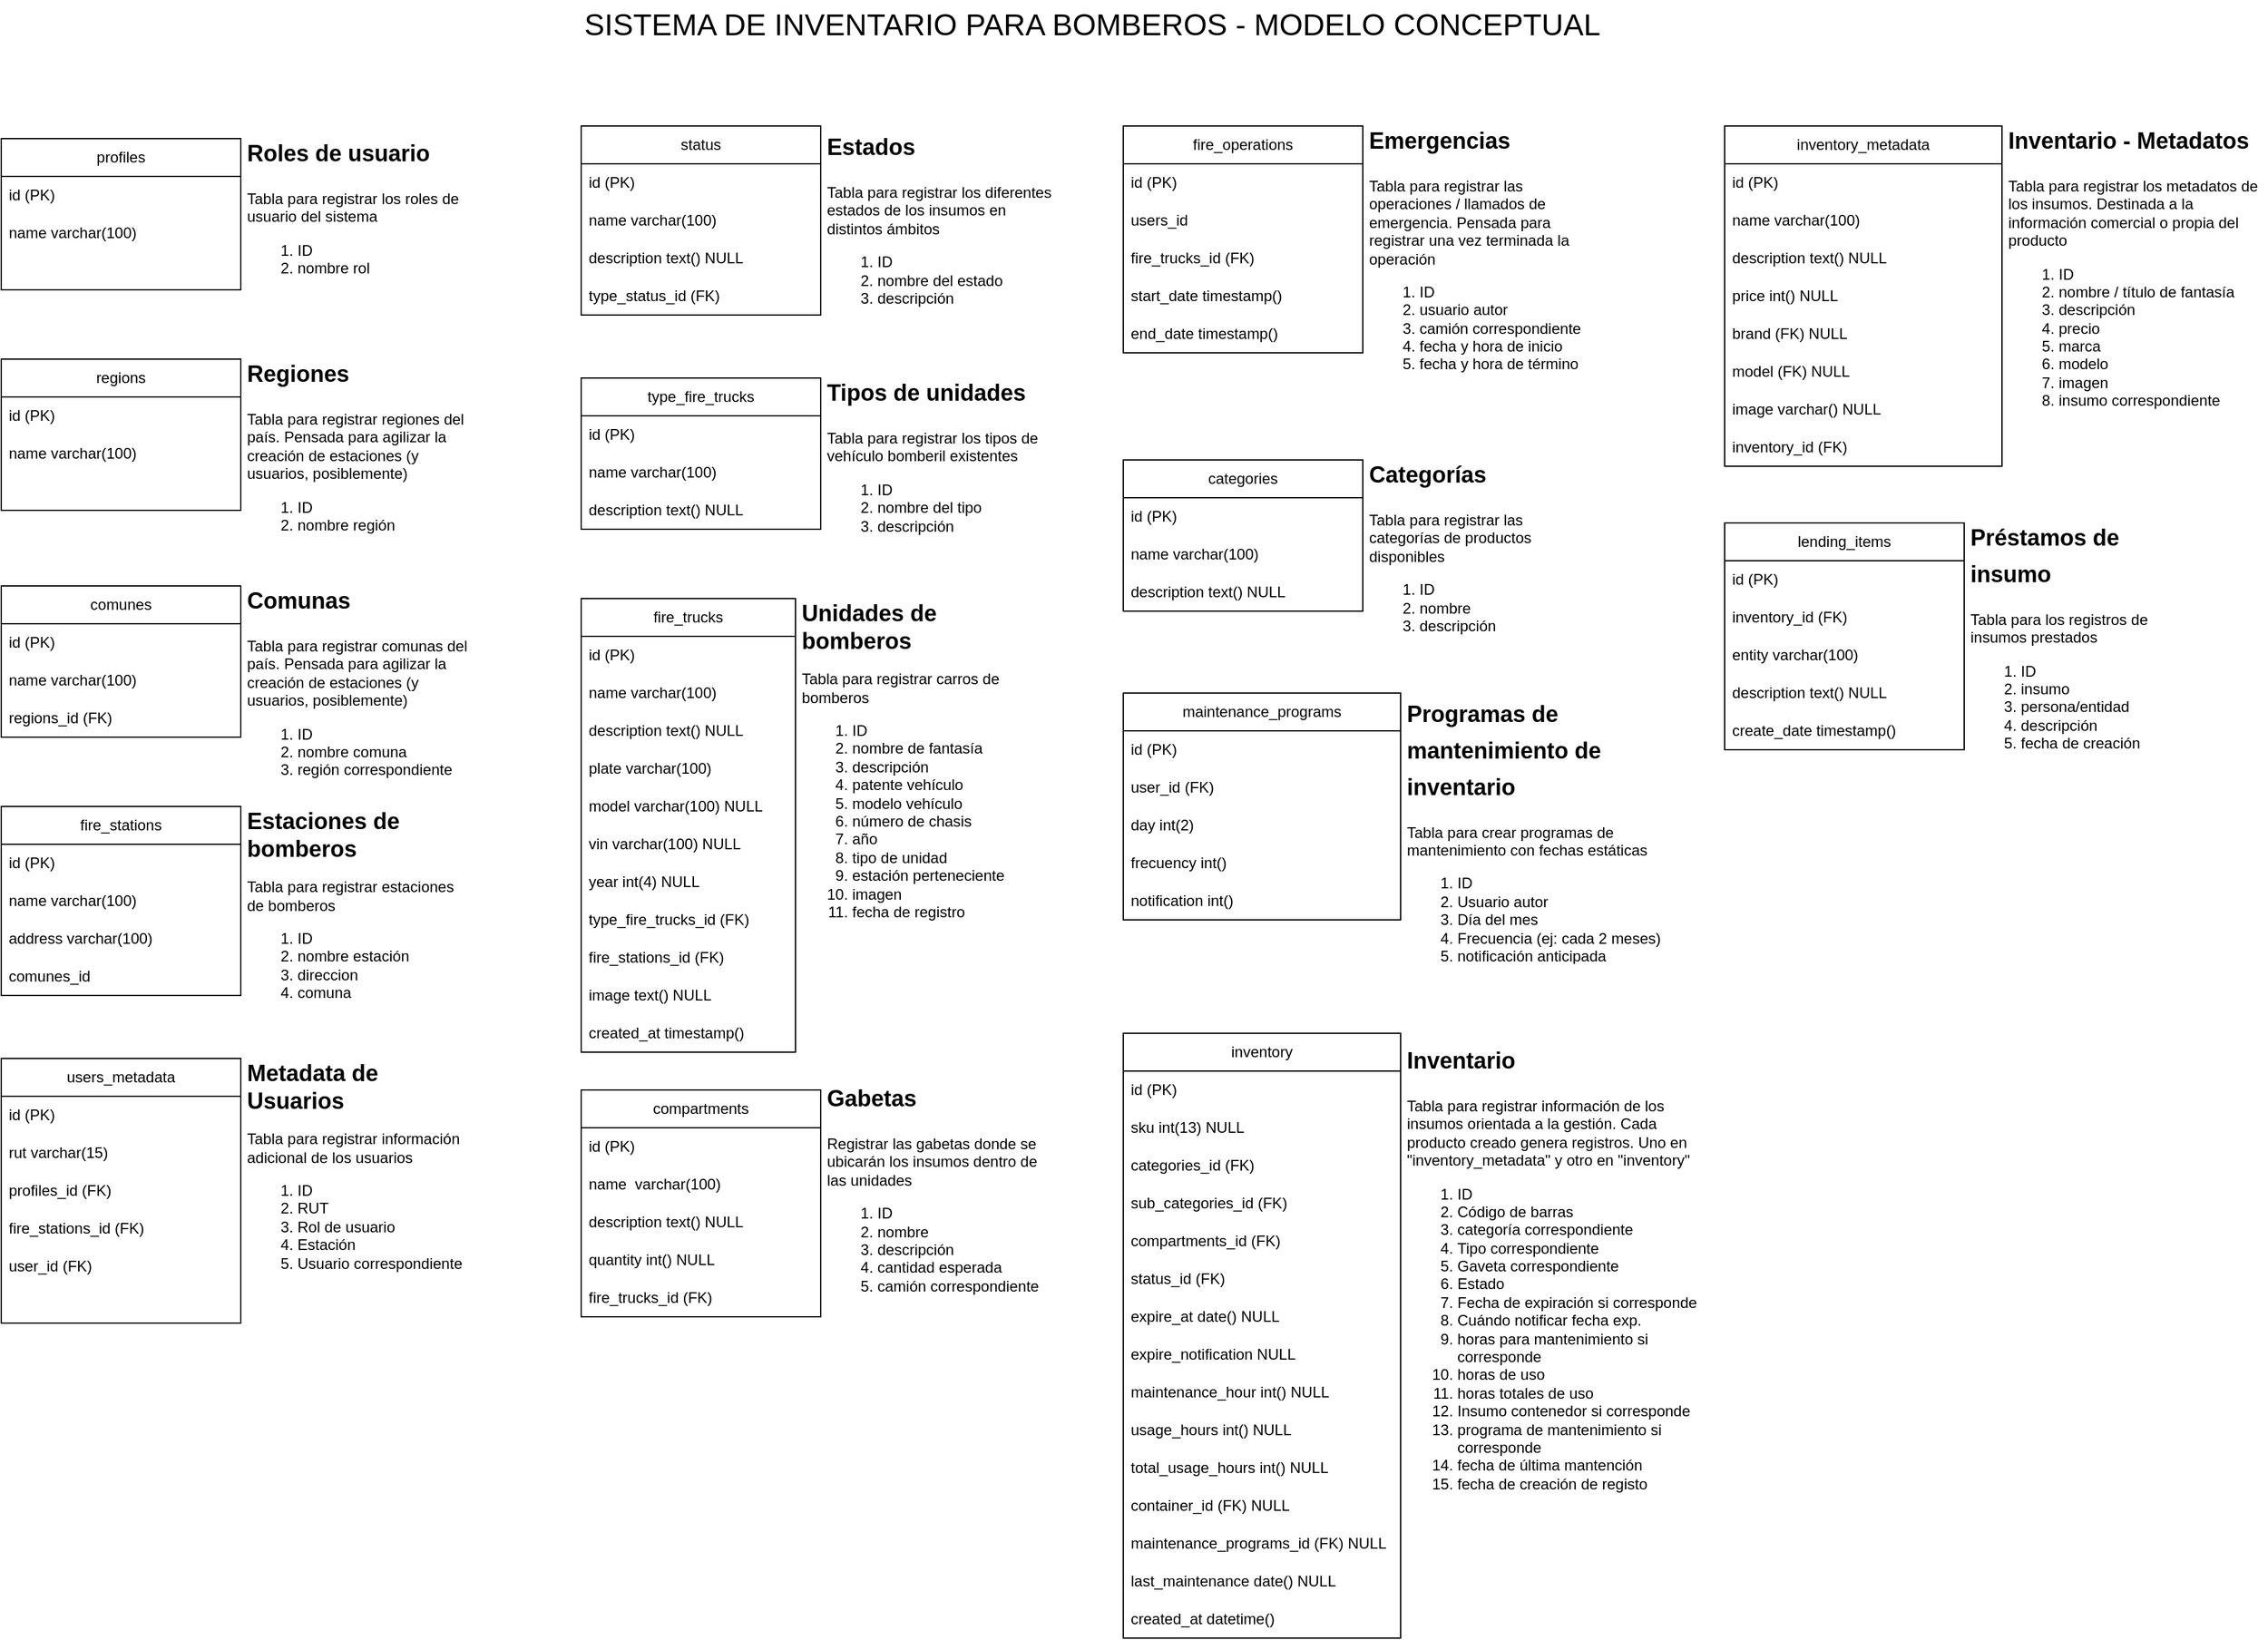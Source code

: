 <mxfile version="22.0.8" type="onedrive">
  <diagram name="Página-1" id="0woT0qAVTGYqNRdLZ5z8">
    <mxGraphModel grid="1" page="1" gridSize="10" guides="1" tooltips="1" connect="1" arrows="1" fold="1" pageScale="1" pageWidth="827" pageHeight="1169" math="0" shadow="0">
      <root>
        <mxCell id="0" />
        <mxCell id="1" parent="0" />
        <mxCell id="-7Dlyxa-SyO5wOfK9ul6-1" value="&lt;blockquote&gt;users_metadata&lt;/blockquote&gt;" style="swimlane;fontStyle=0;childLayout=stackLayout;horizontal=1;startSize=30;horizontalStack=0;resizeParent=1;resizeParentMax=0;resizeLast=0;collapsible=1;marginBottom=0;whiteSpace=wrap;html=1;" vertex="1" parent="1">
          <mxGeometry x="-540" y="-20" width="190" height="210" as="geometry" />
        </mxCell>
        <mxCell id="-7Dlyxa-SyO5wOfK9ul6-2" value="&lt;div&gt;id (PK)&lt;/div&gt;" style="text;strokeColor=none;fillColor=none;align=left;verticalAlign=middle;spacingLeft=4;spacingRight=4;overflow=hidden;points=[[0,0.5],[1,0.5]];portConstraint=eastwest;rotatable=0;whiteSpace=wrap;html=1;" vertex="1" parent="-7Dlyxa-SyO5wOfK9ul6-1">
          <mxGeometry y="30" width="190" height="30" as="geometry" />
        </mxCell>
        <mxCell id="a1d7VN123PgCirPlM15Y-13" value="rut varchar(15)" style="text;strokeColor=none;fillColor=none;align=left;verticalAlign=middle;spacingLeft=4;spacingRight=4;overflow=hidden;points=[[0,0.5],[1,0.5]];portConstraint=eastwest;rotatable=0;whiteSpace=wrap;html=1;" vertex="1" parent="-7Dlyxa-SyO5wOfK9ul6-1">
          <mxGeometry y="60" width="190" height="30" as="geometry" />
        </mxCell>
        <mxCell id="-7Dlyxa-SyO5wOfK9ul6-13" value="profiles_id (FK)" style="text;strokeColor=none;fillColor=none;align=left;verticalAlign=middle;spacingLeft=4;spacingRight=4;overflow=hidden;points=[[0,0.5],[1,0.5]];portConstraint=eastwest;rotatable=0;whiteSpace=wrap;html=1;" vertex="1" parent="-7Dlyxa-SyO5wOfK9ul6-1">
          <mxGeometry y="90" width="190" height="30" as="geometry" />
        </mxCell>
        <mxCell id="-7Dlyxa-SyO5wOfK9ul6-52" value="&lt;div&gt;fire_stations_id (FK)&lt;/div&gt;" style="text;strokeColor=none;fillColor=none;align=left;verticalAlign=middle;spacingLeft=4;spacingRight=4;overflow=hidden;points=[[0,0.5],[1,0.5]];portConstraint=eastwest;rotatable=0;whiteSpace=wrap;html=1;" vertex="1" parent="-7Dlyxa-SyO5wOfK9ul6-1">
          <mxGeometry y="120" width="190" height="30" as="geometry" />
        </mxCell>
        <mxCell id="-7Dlyxa-SyO5wOfK9ul6-15" value="user_id (FK)" style="text;strokeColor=none;fillColor=none;align=left;verticalAlign=middle;spacingLeft=4;spacingRight=4;overflow=hidden;points=[[0,0.5],[1,0.5]];portConstraint=eastwest;rotatable=0;whiteSpace=wrap;html=1;" vertex="1" parent="-7Dlyxa-SyO5wOfK9ul6-1">
          <mxGeometry y="150" width="190" height="30" as="geometry" />
        </mxCell>
        <mxCell id="-7Dlyxa-SyO5wOfK9ul6-16" style="text;strokeColor=none;fillColor=none;align=left;verticalAlign=middle;spacingLeft=4;spacingRight=4;overflow=hidden;points=[[0,0.5],[1,0.5]];portConstraint=eastwest;rotatable=0;whiteSpace=wrap;html=1;" vertex="1" parent="-7Dlyxa-SyO5wOfK9ul6-1">
          <mxGeometry y="180" width="190" height="30" as="geometry" />
        </mxCell>
        <mxCell id="-7Dlyxa-SyO5wOfK9ul6-5" value="profiles" style="swimlane;fontStyle=0;childLayout=stackLayout;horizontal=1;startSize=30;horizontalStack=0;resizeParent=1;resizeParentMax=0;resizeLast=0;collapsible=1;marginBottom=0;whiteSpace=wrap;html=1;noLabel=0;" vertex="1" parent="1">
          <mxGeometry x="-540" y="-750" width="190" height="120" as="geometry">
            <mxRectangle x="550" y="310" width="60" height="30" as="alternateBounds" />
          </mxGeometry>
        </mxCell>
        <mxCell id="-7Dlyxa-SyO5wOfK9ul6-6" value="id (PK)" style="text;strokeColor=none;fillColor=none;align=left;verticalAlign=middle;spacingLeft=4;spacingRight=4;overflow=hidden;points=[[0,0.5],[1,0.5]];portConstraint=eastwest;rotatable=0;whiteSpace=wrap;html=1;" vertex="1" parent="-7Dlyxa-SyO5wOfK9ul6-5">
          <mxGeometry y="30" width="190" height="30" as="geometry" />
        </mxCell>
        <mxCell id="-7Dlyxa-SyO5wOfK9ul6-7" value="name varchar(100)" style="text;strokeColor=none;fillColor=none;align=left;verticalAlign=middle;spacingLeft=4;spacingRight=4;overflow=hidden;points=[[0,0.5],[1,0.5]];portConstraint=eastwest;rotatable=0;whiteSpace=wrap;html=1;" vertex="1" parent="-7Dlyxa-SyO5wOfK9ul6-5">
          <mxGeometry y="60" width="190" height="30" as="geometry" />
        </mxCell>
        <mxCell id="9lr_hnO2CK76h-o_0CbF-8" style="text;strokeColor=none;fillColor=none;align=left;verticalAlign=middle;spacingLeft=4;spacingRight=4;overflow=hidden;points=[[0,0.5],[1,0.5]];portConstraint=eastwest;rotatable=0;whiteSpace=wrap;html=1;" vertex="1" parent="-7Dlyxa-SyO5wOfK9ul6-5">
          <mxGeometry y="90" width="190" height="30" as="geometry" />
        </mxCell>
        <mxCell id="-7Dlyxa-SyO5wOfK9ul6-17" value="fire_trucks" style="swimlane;fontStyle=0;childLayout=stackLayout;horizontal=1;startSize=30;horizontalStack=0;resizeParent=1;resizeParentMax=0;resizeLast=0;collapsible=1;marginBottom=0;whiteSpace=wrap;html=1;" vertex="1" parent="1">
          <mxGeometry x="-80" y="-385" width="170" height="360" as="geometry" />
        </mxCell>
        <mxCell id="-7Dlyxa-SyO5wOfK9ul6-18" value="id (PK)" style="text;strokeColor=none;fillColor=none;align=left;verticalAlign=middle;spacingLeft=4;spacingRight=4;overflow=hidden;points=[[0,0.5],[1,0.5]];portConstraint=eastwest;rotatable=0;whiteSpace=wrap;html=1;" vertex="1" parent="-7Dlyxa-SyO5wOfK9ul6-17">
          <mxGeometry y="30" width="170" height="30" as="geometry" />
        </mxCell>
        <mxCell id="-7Dlyxa-SyO5wOfK9ul6-19" value="name varchar(100)" style="text;strokeColor=none;fillColor=none;align=left;verticalAlign=middle;spacingLeft=4;spacingRight=4;overflow=hidden;points=[[0,0.5],[1,0.5]];portConstraint=eastwest;rotatable=0;whiteSpace=wrap;html=1;" vertex="1" parent="-7Dlyxa-SyO5wOfK9ul6-17">
          <mxGeometry y="60" width="170" height="30" as="geometry" />
        </mxCell>
        <mxCell id="zkKq8MAxTLhn3J4NviJU-8" value="description text() NULL" style="text;strokeColor=none;fillColor=none;align=left;verticalAlign=middle;spacingLeft=4;spacingRight=4;overflow=hidden;points=[[0,0.5],[1,0.5]];portConstraint=eastwest;rotatable=0;whiteSpace=wrap;html=1;" vertex="1" parent="-7Dlyxa-SyO5wOfK9ul6-17">
          <mxGeometry y="90" width="170" height="30" as="geometry" />
        </mxCell>
        <mxCell id="-7Dlyxa-SyO5wOfK9ul6-21" value="plate varchar(100)" style="text;strokeColor=none;fillColor=none;align=left;verticalAlign=middle;spacingLeft=4;spacingRight=4;overflow=hidden;points=[[0,0.5],[1,0.5]];portConstraint=eastwest;rotatable=0;whiteSpace=wrap;html=1;" vertex="1" parent="-7Dlyxa-SyO5wOfK9ul6-17">
          <mxGeometry y="120" width="170" height="30" as="geometry" />
        </mxCell>
        <mxCell id="-7Dlyxa-SyO5wOfK9ul6-20" value="model varchar(100) NULL" style="text;strokeColor=none;fillColor=none;align=left;verticalAlign=middle;spacingLeft=4;spacingRight=4;overflow=hidden;points=[[0,0.5],[1,0.5]];portConstraint=eastwest;rotatable=0;whiteSpace=wrap;html=1;" vertex="1" parent="-7Dlyxa-SyO5wOfK9ul6-17">
          <mxGeometry y="150" width="170" height="30" as="geometry" />
        </mxCell>
        <mxCell id="-7Dlyxa-SyO5wOfK9ul6-22" value="&lt;div&gt;vin varchar(100) NULL&lt;/div&gt;" style="text;strokeColor=none;fillColor=none;align=left;verticalAlign=middle;spacingLeft=4;spacingRight=4;overflow=hidden;points=[[0,0.5],[1,0.5]];portConstraint=eastwest;rotatable=0;whiteSpace=wrap;html=1;" vertex="1" parent="-7Dlyxa-SyO5wOfK9ul6-17">
          <mxGeometry y="180" width="170" height="30" as="geometry" />
        </mxCell>
        <mxCell id="-7Dlyxa-SyO5wOfK9ul6-39" value="year int(4) NULL" style="text;strokeColor=none;fillColor=none;align=left;verticalAlign=middle;spacingLeft=4;spacingRight=4;overflow=hidden;points=[[0,0.5],[1,0.5]];portConstraint=eastwest;rotatable=0;whiteSpace=wrap;html=1;" vertex="1" parent="-7Dlyxa-SyO5wOfK9ul6-17">
          <mxGeometry y="210" width="170" height="30" as="geometry" />
        </mxCell>
        <mxCell id="zkKq8MAxTLhn3J4NviJU-13" value="type_fire_trucks_id (FK)" style="text;strokeColor=none;fillColor=none;align=left;verticalAlign=middle;spacingLeft=4;spacingRight=4;overflow=hidden;points=[[0,0.5],[1,0.5]];portConstraint=eastwest;rotatable=0;whiteSpace=wrap;html=1;" vertex="1" parent="-7Dlyxa-SyO5wOfK9ul6-17">
          <mxGeometry y="240" width="170" height="30" as="geometry" />
        </mxCell>
        <mxCell id="-7Dlyxa-SyO5wOfK9ul6-24" value="fire_stations_id (FK)" style="text;strokeColor=none;fillColor=none;align=left;verticalAlign=middle;spacingLeft=4;spacingRight=4;overflow=hidden;points=[[0,0.5],[1,0.5]];portConstraint=eastwest;rotatable=0;whiteSpace=wrap;html=1;" vertex="1" parent="-7Dlyxa-SyO5wOfK9ul6-17">
          <mxGeometry y="270" width="170" height="30" as="geometry" />
        </mxCell>
        <mxCell id="-7Dlyxa-SyO5wOfK9ul6-84" value="image text() NULL" style="text;strokeColor=none;fillColor=none;align=left;verticalAlign=middle;spacingLeft=4;spacingRight=4;overflow=hidden;points=[[0,0.5],[1,0.5]];portConstraint=eastwest;rotatable=0;whiteSpace=wrap;html=1;" vertex="1" parent="-7Dlyxa-SyO5wOfK9ul6-17">
          <mxGeometry y="300" width="170" height="30" as="geometry" />
        </mxCell>
        <mxCell id="-7Dlyxa-SyO5wOfK9ul6-38" value="created_at timestamp()" style="text;strokeColor=none;fillColor=none;align=left;verticalAlign=middle;spacingLeft=4;spacingRight=4;overflow=hidden;points=[[0,0.5],[1,0.5]];portConstraint=eastwest;rotatable=0;whiteSpace=wrap;html=1;" vertex="1" parent="-7Dlyxa-SyO5wOfK9ul6-17">
          <mxGeometry y="330" width="170" height="30" as="geometry" />
        </mxCell>
        <mxCell id="-7Dlyxa-SyO5wOfK9ul6-26" value="fire_stations" style="swimlane;fontStyle=0;childLayout=stackLayout;horizontal=1;startSize=30;horizontalStack=0;resizeParent=1;resizeParentMax=0;resizeLast=0;collapsible=1;marginBottom=0;whiteSpace=wrap;html=1;" vertex="1" parent="1">
          <mxGeometry x="-540" y="-220" width="190" height="150" as="geometry" />
        </mxCell>
        <mxCell id="-7Dlyxa-SyO5wOfK9ul6-27" value="id (PK)" style="text;strokeColor=none;fillColor=none;align=left;verticalAlign=middle;spacingLeft=4;spacingRight=4;overflow=hidden;points=[[0,0.5],[1,0.5]];portConstraint=eastwest;rotatable=0;whiteSpace=wrap;html=1;" vertex="1" parent="-7Dlyxa-SyO5wOfK9ul6-26">
          <mxGeometry y="30" width="190" height="30" as="geometry" />
        </mxCell>
        <mxCell id="-7Dlyxa-SyO5wOfK9ul6-28" value="name varchar(100)" style="text;strokeColor=none;fillColor=none;align=left;verticalAlign=middle;spacingLeft=4;spacingRight=4;overflow=hidden;points=[[0,0.5],[1,0.5]];portConstraint=eastwest;rotatable=0;whiteSpace=wrap;html=1;" vertex="1" parent="-7Dlyxa-SyO5wOfK9ul6-26">
          <mxGeometry y="60" width="190" height="30" as="geometry" />
        </mxCell>
        <mxCell id="-7Dlyxa-SyO5wOfK9ul6-30" value="address varchar(100)" style="text;strokeColor=none;fillColor=none;align=left;verticalAlign=middle;spacingLeft=4;spacingRight=4;overflow=hidden;points=[[0,0.5],[1,0.5]];portConstraint=eastwest;rotatable=0;whiteSpace=wrap;html=1;" vertex="1" parent="-7Dlyxa-SyO5wOfK9ul6-26">
          <mxGeometry y="90" width="190" height="30" as="geometry" />
        </mxCell>
        <mxCell id="-7Dlyxa-SyO5wOfK9ul6-29" value="comunes_id" style="text;strokeColor=none;fillColor=none;align=left;verticalAlign=middle;spacingLeft=4;spacingRight=4;overflow=hidden;points=[[0,0.5],[1,0.5]];portConstraint=eastwest;rotatable=0;whiteSpace=wrap;html=1;" vertex="1" parent="-7Dlyxa-SyO5wOfK9ul6-26">
          <mxGeometry y="120" width="190" height="30" as="geometry" />
        </mxCell>
        <mxCell id="-7Dlyxa-SyO5wOfK9ul6-33" value="status" style="swimlane;fontStyle=0;childLayout=stackLayout;horizontal=1;startSize=30;horizontalStack=0;resizeParent=1;resizeParentMax=0;resizeLast=0;collapsible=1;marginBottom=0;whiteSpace=wrap;html=1;" vertex="1" parent="1">
          <mxGeometry x="-80" y="-760" width="190" height="150" as="geometry" />
        </mxCell>
        <mxCell id="-7Dlyxa-SyO5wOfK9ul6-34" value="id (PK)" style="text;strokeColor=none;fillColor=none;align=left;verticalAlign=middle;spacingLeft=4;spacingRight=4;overflow=hidden;points=[[0,0.5],[1,0.5]];portConstraint=eastwest;rotatable=0;whiteSpace=wrap;html=1;" vertex="1" parent="-7Dlyxa-SyO5wOfK9ul6-33">
          <mxGeometry y="30" width="190" height="30" as="geometry" />
        </mxCell>
        <mxCell id="-7Dlyxa-SyO5wOfK9ul6-35" value="name varchar(100)" style="text;strokeColor=none;fillColor=none;align=left;verticalAlign=middle;spacingLeft=4;spacingRight=4;overflow=hidden;points=[[0,0.5],[1,0.5]];portConstraint=eastwest;rotatable=0;whiteSpace=wrap;html=1;" vertex="1" parent="-7Dlyxa-SyO5wOfK9ul6-33">
          <mxGeometry y="60" width="190" height="30" as="geometry" />
        </mxCell>
        <mxCell id="-7Dlyxa-SyO5wOfK9ul6-46" value="description text() NULL" style="text;strokeColor=none;fillColor=none;align=left;verticalAlign=middle;spacingLeft=4;spacingRight=4;overflow=hidden;points=[[0,0.5],[1,0.5]];portConstraint=eastwest;rotatable=0;whiteSpace=wrap;html=1;" vertex="1" parent="-7Dlyxa-SyO5wOfK9ul6-33">
          <mxGeometry y="90" width="190" height="30" as="geometry" />
        </mxCell>
        <mxCell id="-7Dlyxa-SyO5wOfK9ul6-37" value="type_status_id (FK)" style="text;strokeColor=none;fillColor=none;align=left;verticalAlign=middle;spacingLeft=4;spacingRight=4;overflow=hidden;points=[[0,0.5],[1,0.5]];portConstraint=eastwest;rotatable=0;whiteSpace=wrap;html=1;" vertex="1" parent="-7Dlyxa-SyO5wOfK9ul6-33">
          <mxGeometry y="120" width="190" height="30" as="geometry" />
        </mxCell>
        <mxCell id="-7Dlyxa-SyO5wOfK9ul6-47" value="comunes" style="swimlane;fontStyle=0;childLayout=stackLayout;horizontal=1;startSize=30;horizontalStack=0;resizeParent=1;resizeParentMax=0;resizeLast=0;collapsible=1;marginBottom=0;whiteSpace=wrap;html=1;" vertex="1" parent="1">
          <mxGeometry x="-540" y="-395" width="190" height="120" as="geometry" />
        </mxCell>
        <mxCell id="-7Dlyxa-SyO5wOfK9ul6-48" value="id (PK)" style="text;strokeColor=none;fillColor=none;align=left;verticalAlign=middle;spacingLeft=4;spacingRight=4;overflow=hidden;points=[[0,0.5],[1,0.5]];portConstraint=eastwest;rotatable=0;whiteSpace=wrap;html=1;" vertex="1" parent="-7Dlyxa-SyO5wOfK9ul6-47">
          <mxGeometry y="30" width="190" height="30" as="geometry" />
        </mxCell>
        <mxCell id="-7Dlyxa-SyO5wOfK9ul6-49" value="name varchar(100)" style="text;strokeColor=none;fillColor=none;align=left;verticalAlign=middle;spacingLeft=4;spacingRight=4;overflow=hidden;points=[[0,0.5],[1,0.5]];portConstraint=eastwest;rotatable=0;whiteSpace=wrap;html=1;" vertex="1" parent="-7Dlyxa-SyO5wOfK9ul6-47">
          <mxGeometry y="60" width="190" height="30" as="geometry" />
        </mxCell>
        <mxCell id="-7Dlyxa-SyO5wOfK9ul6-51" value="regions_id (FK)" style="text;strokeColor=none;fillColor=none;align=left;verticalAlign=middle;spacingLeft=4;spacingRight=4;overflow=hidden;points=[[0,0.5],[1,0.5]];portConstraint=eastwest;rotatable=0;whiteSpace=wrap;html=1;" vertex="1" parent="-7Dlyxa-SyO5wOfK9ul6-47">
          <mxGeometry y="90" width="190" height="30" as="geometry" />
        </mxCell>
        <mxCell id="-7Dlyxa-SyO5wOfK9ul6-57" value="regions" style="swimlane;fontStyle=0;childLayout=stackLayout;horizontal=1;startSize=30;horizontalStack=0;resizeParent=1;resizeParentMax=0;resizeLast=0;collapsible=1;marginBottom=0;whiteSpace=wrap;html=1;" vertex="1" parent="1">
          <mxGeometry x="-540" y="-575" width="190" height="120" as="geometry" />
        </mxCell>
        <mxCell id="-7Dlyxa-SyO5wOfK9ul6-58" value="id (PK)" style="text;strokeColor=none;fillColor=none;align=left;verticalAlign=middle;spacingLeft=4;spacingRight=4;overflow=hidden;points=[[0,0.5],[1,0.5]];portConstraint=eastwest;rotatable=0;whiteSpace=wrap;html=1;" vertex="1" parent="-7Dlyxa-SyO5wOfK9ul6-57">
          <mxGeometry y="30" width="190" height="30" as="geometry" />
        </mxCell>
        <mxCell id="-7Dlyxa-SyO5wOfK9ul6-59" value="name varchar(100)" style="text;strokeColor=none;fillColor=none;align=left;verticalAlign=middle;spacingLeft=4;spacingRight=4;overflow=hidden;points=[[0,0.5],[1,0.5]];portConstraint=eastwest;rotatable=0;whiteSpace=wrap;html=1;" vertex="1" parent="-7Dlyxa-SyO5wOfK9ul6-57">
          <mxGeometry y="60" width="190" height="30" as="geometry" />
        </mxCell>
        <mxCell id="9lr_hnO2CK76h-o_0CbF-12" style="text;strokeColor=none;fillColor=none;align=left;verticalAlign=middle;spacingLeft=4;spacingRight=4;overflow=hidden;points=[[0,0.5],[1,0.5]];portConstraint=eastwest;rotatable=0;whiteSpace=wrap;html=1;" vertex="1" parent="-7Dlyxa-SyO5wOfK9ul6-57">
          <mxGeometry y="90" width="190" height="30" as="geometry" />
        </mxCell>
        <mxCell id="-7Dlyxa-SyO5wOfK9ul6-61" value="fire_operations" style="swimlane;fontStyle=0;childLayout=stackLayout;horizontal=1;startSize=30;horizontalStack=0;resizeParent=1;resizeParentMax=0;resizeLast=0;collapsible=1;marginBottom=0;whiteSpace=wrap;html=1;" vertex="1" parent="1">
          <mxGeometry x="350" y="-760" width="190" height="180" as="geometry" />
        </mxCell>
        <mxCell id="-7Dlyxa-SyO5wOfK9ul6-62" value="id (PK)" style="text;strokeColor=none;fillColor=none;align=left;verticalAlign=middle;spacingLeft=4;spacingRight=4;overflow=hidden;points=[[0,0.5],[1,0.5]];portConstraint=eastwest;rotatable=0;whiteSpace=wrap;html=1;" vertex="1" parent="-7Dlyxa-SyO5wOfK9ul6-61">
          <mxGeometry y="30" width="190" height="30" as="geometry" />
        </mxCell>
        <mxCell id="-7Dlyxa-SyO5wOfK9ul6-64" value="users_id" style="text;strokeColor=none;fillColor=none;align=left;verticalAlign=middle;spacingLeft=4;spacingRight=4;overflow=hidden;points=[[0,0.5],[1,0.5]];portConstraint=eastwest;rotatable=0;whiteSpace=wrap;html=1;" vertex="1" parent="-7Dlyxa-SyO5wOfK9ul6-61">
          <mxGeometry y="60" width="190" height="30" as="geometry" />
        </mxCell>
        <mxCell id="zkKq8MAxTLhn3J4NviJU-14" value="fire_trucks_id (FK)" style="text;strokeColor=none;fillColor=none;align=left;verticalAlign=middle;spacingLeft=4;spacingRight=4;overflow=hidden;points=[[0,0.5],[1,0.5]];portConstraint=eastwest;rotatable=0;whiteSpace=wrap;html=1;" vertex="1" parent="-7Dlyxa-SyO5wOfK9ul6-61">
          <mxGeometry y="90" width="190" height="30" as="geometry" />
        </mxCell>
        <mxCell id="-7Dlyxa-SyO5wOfK9ul6-65" value="start_date&amp;nbsp;timestamp()" style="text;strokeColor=none;fillColor=none;align=left;verticalAlign=middle;spacingLeft=4;spacingRight=4;overflow=hidden;points=[[0,0.5],[1,0.5]];portConstraint=eastwest;rotatable=0;whiteSpace=wrap;html=1;" vertex="1" parent="-7Dlyxa-SyO5wOfK9ul6-61">
          <mxGeometry y="120" width="190" height="30" as="geometry" />
        </mxCell>
        <mxCell id="-7Dlyxa-SyO5wOfK9ul6-66" value="end_date&amp;nbsp;timestamp()" style="text;strokeColor=none;fillColor=none;align=left;verticalAlign=middle;spacingLeft=4;spacingRight=4;overflow=hidden;points=[[0,0.5],[1,0.5]];portConstraint=eastwest;rotatable=0;whiteSpace=wrap;html=1;" vertex="1" parent="-7Dlyxa-SyO5wOfK9ul6-61">
          <mxGeometry y="150" width="190" height="30" as="geometry" />
        </mxCell>
        <mxCell id="-7Dlyxa-SyO5wOfK9ul6-67" value="inventory_metadata" style="swimlane;fontStyle=0;childLayout=stackLayout;horizontal=1;startSize=30;horizontalStack=0;resizeParent=1;resizeParentMax=0;resizeLast=0;collapsible=1;marginBottom=0;whiteSpace=wrap;html=1;" vertex="1" parent="1">
          <mxGeometry x="827" y="-760" width="220" height="270" as="geometry" />
        </mxCell>
        <mxCell id="-7Dlyxa-SyO5wOfK9ul6-68" value="id (PK)" style="text;strokeColor=none;fillColor=none;align=left;verticalAlign=middle;spacingLeft=4;spacingRight=4;overflow=hidden;points=[[0,0.5],[1,0.5]];portConstraint=eastwest;rotatable=0;whiteSpace=wrap;html=1;" vertex="1" parent="-7Dlyxa-SyO5wOfK9ul6-67">
          <mxGeometry y="30" width="220" height="30" as="geometry" />
        </mxCell>
        <mxCell id="xeIRmsz21AE9KC3vCUl4-1" value="name varchar(100)" style="text;strokeColor=none;fillColor=none;align=left;verticalAlign=middle;spacingLeft=4;spacingRight=4;overflow=hidden;points=[[0,0.5],[1,0.5]];portConstraint=eastwest;rotatable=0;whiteSpace=wrap;html=1;" vertex="1" parent="-7Dlyxa-SyO5wOfK9ul6-67">
          <mxGeometry y="60" width="220" height="30" as="geometry" />
        </mxCell>
        <mxCell id="-7Dlyxa-SyO5wOfK9ul6-70" value="description text() NULL" style="text;strokeColor=none;fillColor=none;align=left;verticalAlign=middle;spacingLeft=4;spacingRight=4;overflow=hidden;points=[[0,0.5],[1,0.5]];portConstraint=eastwest;rotatable=0;whiteSpace=wrap;html=1;" vertex="1" parent="-7Dlyxa-SyO5wOfK9ul6-67">
          <mxGeometry y="90" width="220" height="30" as="geometry" />
        </mxCell>
        <mxCell id="xeIRmsz21AE9KC3vCUl4-2" value="price int() NULL" style="text;strokeColor=none;fillColor=none;align=left;verticalAlign=middle;spacingLeft=4;spacingRight=4;overflow=hidden;points=[[0,0.5],[1,0.5]];portConstraint=eastwest;rotatable=0;whiteSpace=wrap;html=1;" vertex="1" parent="-7Dlyxa-SyO5wOfK9ul6-67">
          <mxGeometry y="120" width="220" height="30" as="geometry" />
        </mxCell>
        <mxCell id="xeIRmsz21AE9KC3vCUl4-3" value="brand (FK) NULL" style="text;strokeColor=none;fillColor=none;align=left;verticalAlign=middle;spacingLeft=4;spacingRight=4;overflow=hidden;points=[[0,0.5],[1,0.5]];portConstraint=eastwest;rotatable=0;whiteSpace=wrap;html=1;" vertex="1" parent="-7Dlyxa-SyO5wOfK9ul6-67">
          <mxGeometry y="150" width="220" height="30" as="geometry" />
        </mxCell>
        <mxCell id="-7Dlyxa-SyO5wOfK9ul6-77" value="model (FK) NULL" style="text;strokeColor=none;fillColor=none;align=left;verticalAlign=middle;spacingLeft=4;spacingRight=4;overflow=hidden;points=[[0,0.5],[1,0.5]];portConstraint=eastwest;rotatable=0;whiteSpace=wrap;html=1;" vertex="1" parent="-7Dlyxa-SyO5wOfK9ul6-67">
          <mxGeometry y="180" width="220" height="30" as="geometry" />
        </mxCell>
        <mxCell id="xeIRmsz21AE9KC3vCUl4-51" value="image varchar() NULL" style="text;strokeColor=none;fillColor=none;align=left;verticalAlign=middle;spacingLeft=4;spacingRight=4;overflow=hidden;points=[[0,0.5],[1,0.5]];portConstraint=eastwest;rotatable=0;whiteSpace=wrap;html=1;" vertex="1" parent="-7Dlyxa-SyO5wOfK9ul6-67">
          <mxGeometry y="210" width="220" height="30" as="geometry" />
        </mxCell>
        <mxCell id="a1d7VN123PgCirPlM15Y-10" value="inventory_id (FK)" style="text;strokeColor=none;fillColor=none;align=left;verticalAlign=middle;spacingLeft=4;spacingRight=4;overflow=hidden;points=[[0,0.5],[1,0.5]];portConstraint=eastwest;rotatable=0;whiteSpace=wrap;html=1;" vertex="1" parent="-7Dlyxa-SyO5wOfK9ul6-67">
          <mxGeometry y="240" width="220" height="30" as="geometry" />
        </mxCell>
        <mxCell id="9lr_hnO2CK76h-o_0CbF-1" value="&lt;h1 style=&quot;font-size: 18px;&quot;&gt;Metadata de Usuarios&lt;br&gt;&lt;/h1&gt;Tabla para registrar información adicional de los usuarios&lt;br&gt;&lt;ol&gt;&lt;li&gt;ID&lt;/li&gt;&lt;li&gt;RUT&lt;br&gt;&lt;/li&gt;&lt;li&gt;Rol de usuario&lt;br&gt;&lt;/li&gt;&lt;li&gt;Estación&lt;/li&gt;&lt;li&gt;Usuario correspondiente&lt;br&gt;&lt;/li&gt;&lt;/ol&gt;" style="text;html=1;strokeColor=none;fillColor=none;spacing=5;spacingTop=-20;whiteSpace=wrap;overflow=hidden;rounded=0;" vertex="1" parent="1">
          <mxGeometry x="-350" y="-20" width="180" height="210" as="geometry" />
        </mxCell>
        <mxCell id="9lr_hnO2CK76h-o_0CbF-3" value="&lt;h1 style=&quot;font-size: 18px;&quot;&gt;Estaciones de bomberos&lt;br&gt;&lt;/h1&gt;Tabla para registrar estaciones de bomberos&lt;br&gt;&lt;ol&gt;&lt;li&gt;ID&lt;/li&gt;&lt;li&gt;nombre estación&lt;br&gt;&lt;/li&gt;&lt;li&gt;direccion&lt;/li&gt;&lt;li&gt;comuna&lt;br&gt;&lt;/li&gt;&lt;/ol&gt;" style="text;html=1;strokeColor=none;fillColor=none;spacing=5;spacingTop=-20;whiteSpace=wrap;overflow=hidden;rounded=0;" vertex="1" parent="1">
          <mxGeometry x="-350" y="-220" width="180" height="160" as="geometry" />
        </mxCell>
        <mxCell id="9lr_hnO2CK76h-o_0CbF-4" value="&lt;h1&gt;&lt;font style=&quot;font-size: 18px;&quot;&gt;Regiones&lt;/font&gt;&lt;br&gt;&lt;/h1&gt;&lt;p&gt;Tabla para registrar regiones del país. Pensada para agilizar la creación de estaciones (y usuarios, posiblemente)&lt;br&gt;&lt;/p&gt;&lt;ol&gt;&lt;li&gt;ID&lt;/li&gt;&lt;li&gt;nombre región&lt;br&gt;&lt;/li&gt;&lt;/ol&gt;" style="text;html=1;strokeColor=none;fillColor=none;spacing=5;spacingTop=-20;whiteSpace=wrap;overflow=hidden;rounded=0;" vertex="1" parent="1">
          <mxGeometry x="-350" y="-585" width="190" height="150" as="geometry" />
        </mxCell>
        <mxCell id="9lr_hnO2CK76h-o_0CbF-5" value="&lt;h1&gt;&lt;font style=&quot;font-size: 18px;&quot;&gt;Comunas&lt;/font&gt;&lt;br&gt;&lt;/h1&gt;&lt;p&gt;Tabla para registrar comunas del país. Pensada para agilizar la creación de estaciones (y usuarios, posiblemente)&lt;br&gt;&lt;/p&gt;&lt;ol&gt;&lt;li&gt;ID&lt;/li&gt;&lt;li&gt;nombre comuna&lt;/li&gt;&lt;li&gt;región correspondiente&lt;br&gt;&lt;/li&gt;&lt;/ol&gt;" style="text;html=1;strokeColor=none;fillColor=none;spacing=5;spacingTop=-20;whiteSpace=wrap;overflow=hidden;rounded=0;" vertex="1" parent="1">
          <mxGeometry x="-350" y="-405" width="190" height="165" as="geometry" />
        </mxCell>
        <mxCell id="9lr_hnO2CK76h-o_0CbF-6" value="&lt;h1&gt;&lt;font style=&quot;font-size: 18px;&quot;&gt;Roles de usuario&lt;/font&gt;&lt;br&gt;&lt;/h1&gt;&lt;p&gt;Tabla para registrar los roles de usuario del sistema&lt;br&gt;&lt;/p&gt;&lt;ol&gt;&lt;li&gt;ID&lt;/li&gt;&lt;li&gt;nombre rol&lt;br&gt;&lt;/li&gt;&lt;/ol&gt;" style="text;html=1;strokeColor=none;fillColor=none;spacing=5;spacingTop=-20;whiteSpace=wrap;overflow=hidden;rounded=0;" vertex="1" parent="1">
          <mxGeometry x="-350" y="-760" width="190" height="150" as="geometry" />
        </mxCell>
        <mxCell id="9lr_hnO2CK76h-o_0CbF-13" value="&lt;h1 style=&quot;font-size: 18px;&quot;&gt;Unidades de bomberos&lt;br&gt;&lt;/h1&gt;Tabla para registrar carros de bomberos&lt;br&gt;&lt;ol&gt;&lt;li&gt;ID&lt;/li&gt;&lt;li&gt;nombre de fantasía&lt;/li&gt;&lt;li&gt;descripción&lt;br&gt;&lt;/li&gt;&lt;li&gt;patente vehículo&lt;/li&gt;&lt;li&gt;modelo vehículo&lt;/li&gt;&lt;li&gt;número de chasis&lt;/li&gt;&lt;li&gt;año&lt;/li&gt;&lt;li&gt;tipo de unidad&lt;br&gt;&lt;/li&gt;&lt;li&gt;estación perteneciente&lt;/li&gt;&lt;li&gt;imagen&lt;/li&gt;&lt;li&gt;fecha de registro&lt;br&gt;&lt;/li&gt;&lt;/ol&gt;" style="text;html=1;strokeColor=none;fillColor=none;spacing=5;spacingTop=-20;whiteSpace=wrap;overflow=hidden;rounded=0;" vertex="1" parent="1">
          <mxGeometry x="90" y="-385" width="180" height="270" as="geometry" />
        </mxCell>
        <mxCell id="9lr_hnO2CK76h-o_0CbF-20" value="&lt;h1&gt;&lt;font style=&quot;font-size: 18px;&quot;&gt;Emergencias&lt;/font&gt;&lt;br&gt;&lt;/h1&gt;&lt;p&gt;Tabla para registrar las operaciones / llamados de emergencia. Pensada para registrar una vez terminada la operación&lt;br&gt;&lt;/p&gt;&lt;ol&gt;&lt;li&gt;ID&lt;/li&gt;&lt;li&gt;usuario autor&lt;/li&gt;&lt;li&gt;camión correspondiente&lt;br&gt;&lt;/li&gt;&lt;li&gt;fecha y hora de inicio&lt;/li&gt;&lt;li&gt;fecha y hora de término&lt;br&gt;&lt;/li&gt;&lt;/ol&gt;" style="text;html=1;strokeColor=none;fillColor=none;spacing=5;spacingTop=-20;whiteSpace=wrap;overflow=hidden;rounded=0;" vertex="1" parent="1">
          <mxGeometry x="540" y="-770" width="180" height="230" as="geometry" />
        </mxCell>
        <mxCell id="9lr_hnO2CK76h-o_0CbF-22" value="categories" style="swimlane;fontStyle=0;childLayout=stackLayout;horizontal=1;startSize=30;horizontalStack=0;resizeParent=1;resizeParentMax=0;resizeLast=0;collapsible=1;marginBottom=0;whiteSpace=wrap;html=1;" vertex="1" parent="1">
          <mxGeometry x="350" y="-495" width="190" height="120" as="geometry" />
        </mxCell>
        <mxCell id="9lr_hnO2CK76h-o_0CbF-23" value="id (PK)" style="text;strokeColor=none;fillColor=none;align=left;verticalAlign=middle;spacingLeft=4;spacingRight=4;overflow=hidden;points=[[0,0.5],[1,0.5]];portConstraint=eastwest;rotatable=0;whiteSpace=wrap;html=1;" vertex="1" parent="9lr_hnO2CK76h-o_0CbF-22">
          <mxGeometry y="30" width="190" height="30" as="geometry" />
        </mxCell>
        <mxCell id="9lr_hnO2CK76h-o_0CbF-24" value="name varchar(100)" style="text;strokeColor=none;fillColor=none;align=left;verticalAlign=middle;spacingLeft=4;spacingRight=4;overflow=hidden;points=[[0,0.5],[1,0.5]];portConstraint=eastwest;rotatable=0;whiteSpace=wrap;html=1;" vertex="1" parent="9lr_hnO2CK76h-o_0CbF-22">
          <mxGeometry y="60" width="190" height="30" as="geometry" />
        </mxCell>
        <mxCell id="9lr_hnO2CK76h-o_0CbF-25" value="description text() NULL" style="text;strokeColor=none;fillColor=none;align=left;verticalAlign=middle;spacingLeft=4;spacingRight=4;overflow=hidden;points=[[0,0.5],[1,0.5]];portConstraint=eastwest;rotatable=0;whiteSpace=wrap;html=1;" vertex="1" parent="9lr_hnO2CK76h-o_0CbF-22">
          <mxGeometry y="90" width="190" height="30" as="geometry" />
        </mxCell>
        <mxCell id="9lr_hnO2CK76h-o_0CbF-32" value="&lt;h1&gt;&lt;font style=&quot;font-size: 18px;&quot;&gt;Categorías&lt;/font&gt;&lt;br&gt;&lt;/h1&gt;&lt;p&gt;Tabla para registrar las categorías de productos disponibles&lt;br&gt;&lt;/p&gt;&lt;ol&gt;&lt;li&gt;ID&lt;/li&gt;&lt;li&gt;nombre&lt;br&gt;&lt;/li&gt;&lt;li&gt;descripción&lt;br&gt;&lt;/li&gt;&lt;/ol&gt;" style="text;html=1;strokeColor=none;fillColor=none;spacing=5;spacingTop=-20;whiteSpace=wrap;overflow=hidden;rounded=0;" vertex="1" parent="1">
          <mxGeometry x="540" y="-505" width="180" height="150" as="geometry" />
        </mxCell>
        <mxCell id="xeIRmsz21AE9KC3vCUl4-5" value="inventory" style="swimlane;fontStyle=0;childLayout=stackLayout;horizontal=1;startSize=30;horizontalStack=0;resizeParent=1;resizeParentMax=0;resizeLast=0;collapsible=1;marginBottom=0;whiteSpace=wrap;html=1;" vertex="1" parent="1">
          <mxGeometry x="350" y="-40" width="220" height="480" as="geometry" />
        </mxCell>
        <mxCell id="xeIRmsz21AE9KC3vCUl4-6" value="id (PK)" style="text;strokeColor=none;fillColor=none;align=left;verticalAlign=middle;spacingLeft=4;spacingRight=4;overflow=hidden;points=[[0,0.5],[1,0.5]];portConstraint=eastwest;rotatable=0;whiteSpace=wrap;html=1;" vertex="1" parent="xeIRmsz21AE9KC3vCUl4-5">
          <mxGeometry y="30" width="220" height="30" as="geometry" />
        </mxCell>
        <mxCell id="VTMMX1xbxROzxiq9HJ-e-12" value="sku int(13) NULL" style="text;strokeColor=none;fillColor=none;align=left;verticalAlign=middle;spacingLeft=4;spacingRight=4;overflow=hidden;points=[[0,0.5],[1,0.5]];portConstraint=eastwest;rotatable=0;whiteSpace=wrap;html=1;" vertex="1" parent="xeIRmsz21AE9KC3vCUl4-5">
          <mxGeometry y="60" width="220" height="30" as="geometry" />
        </mxCell>
        <mxCell id="xeIRmsz21AE9KC3vCUl4-7" value="categories_id (FK)" style="text;strokeColor=none;fillColor=none;align=left;verticalAlign=middle;spacingLeft=4;spacingRight=4;overflow=hidden;points=[[0,0.5],[1,0.5]];portConstraint=eastwest;rotatable=0;whiteSpace=wrap;html=1;" vertex="1" parent="xeIRmsz21AE9KC3vCUl4-5">
          <mxGeometry y="90" width="220" height="30" as="geometry" />
        </mxCell>
        <mxCell id="xeIRmsz21AE9KC3vCUl4-8" value="sub_categories_id (FK)" style="text;strokeColor=none;fillColor=none;align=left;verticalAlign=middle;spacingLeft=4;spacingRight=4;overflow=hidden;points=[[0,0.5],[1,0.5]];portConstraint=eastwest;rotatable=0;whiteSpace=wrap;html=1;" vertex="1" parent="xeIRmsz21AE9KC3vCUl4-5">
          <mxGeometry y="120" width="220" height="30" as="geometry" />
        </mxCell>
        <mxCell id="VTMMX1xbxROzxiq9HJ-e-13" value="compartments_id (FK)" style="text;strokeColor=none;fillColor=none;align=left;verticalAlign=middle;spacingLeft=4;spacingRight=4;overflow=hidden;points=[[0,0.5],[1,0.5]];portConstraint=eastwest;rotatable=0;whiteSpace=wrap;html=1;" vertex="1" parent="xeIRmsz21AE9KC3vCUl4-5">
          <mxGeometry y="150" width="220" height="30" as="geometry" />
        </mxCell>
        <mxCell id="VTMMX1xbxROzxiq9HJ-e-14" value="status_id (FK)" style="text;strokeColor=none;fillColor=none;align=left;verticalAlign=middle;spacingLeft=4;spacingRight=4;overflow=hidden;points=[[0,0.5],[1,0.5]];portConstraint=eastwest;rotatable=0;whiteSpace=wrap;html=1;" vertex="1" parent="xeIRmsz21AE9KC3vCUl4-5">
          <mxGeometry y="180" width="220" height="30" as="geometry" />
        </mxCell>
        <mxCell id="VTMMX1xbxROzxiq9HJ-e-15" value="expire_at date() NULL" style="text;strokeColor=none;fillColor=none;align=left;verticalAlign=middle;spacingLeft=4;spacingRight=4;overflow=hidden;points=[[0,0.5],[1,0.5]];portConstraint=eastwest;rotatable=0;whiteSpace=wrap;html=1;" vertex="1" parent="xeIRmsz21AE9KC3vCUl4-5">
          <mxGeometry y="210" width="220" height="30" as="geometry" />
        </mxCell>
        <mxCell id="VTMMX1xbxROzxiq9HJ-e-16" value="expire_notification NULL" style="text;strokeColor=none;fillColor=none;align=left;verticalAlign=middle;spacingLeft=4;spacingRight=4;overflow=hidden;points=[[0,0.5],[1,0.5]];portConstraint=eastwest;rotatable=0;whiteSpace=wrap;html=1;" vertex="1" parent="xeIRmsz21AE9KC3vCUl4-5">
          <mxGeometry y="240" width="220" height="30" as="geometry" />
        </mxCell>
        <mxCell id="VTMMX1xbxROzxiq9HJ-e-19" value="maintenance_hour int() NULL" style="text;strokeColor=none;fillColor=none;align=left;verticalAlign=middle;spacingLeft=4;spacingRight=4;overflow=hidden;points=[[0,0.5],[1,0.5]];portConstraint=eastwest;rotatable=0;whiteSpace=wrap;html=1;" vertex="1" parent="xeIRmsz21AE9KC3vCUl4-5">
          <mxGeometry y="270" width="220" height="30" as="geometry" />
        </mxCell>
        <mxCell id="VTMMX1xbxROzxiq9HJ-e-21" value="usage_hours int() NULL" style="text;strokeColor=none;fillColor=none;align=left;verticalAlign=middle;spacingLeft=4;spacingRight=4;overflow=hidden;points=[[0,0.5],[1,0.5]];portConstraint=eastwest;rotatable=0;whiteSpace=wrap;html=1;" vertex="1" parent="xeIRmsz21AE9KC3vCUl4-5">
          <mxGeometry y="300" width="220" height="30" as="geometry" />
        </mxCell>
        <mxCell id="VTMMX1xbxROzxiq9HJ-e-18" value="total_usage_hours int() NULL" style="text;strokeColor=none;fillColor=none;align=left;verticalAlign=middle;spacingLeft=4;spacingRight=4;overflow=hidden;points=[[0,0.5],[1,0.5]];portConstraint=eastwest;rotatable=0;whiteSpace=wrap;html=1;" vertex="1" parent="xeIRmsz21AE9KC3vCUl4-5">
          <mxGeometry y="330" width="220" height="30" as="geometry" />
        </mxCell>
        <mxCell id="VTMMX1xbxROzxiq9HJ-e-17" value="container_id (FK) NULL" style="text;strokeColor=none;fillColor=none;align=left;verticalAlign=middle;spacingLeft=4;spacingRight=4;overflow=hidden;points=[[0,0.5],[1,0.5]];portConstraint=eastwest;rotatable=0;whiteSpace=wrap;html=1;" vertex="1" parent="xeIRmsz21AE9KC3vCUl4-5">
          <mxGeometry y="360" width="220" height="30" as="geometry" />
        </mxCell>
        <mxCell id="VTMMX1xbxROzxiq9HJ-e-25" value="maintenance_programs_id (FK) NULL" style="text;strokeColor=none;fillColor=none;align=left;verticalAlign=middle;spacingLeft=4;spacingRight=4;overflow=hidden;points=[[0,0.5],[1,0.5]];portConstraint=eastwest;rotatable=0;whiteSpace=wrap;html=1;" vertex="1" parent="xeIRmsz21AE9KC3vCUl4-5">
          <mxGeometry y="390" width="220" height="30" as="geometry" />
        </mxCell>
        <mxCell id="VTMMX1xbxROzxiq9HJ-e-22" value="last_maintenance date() NULL" style="text;strokeColor=none;fillColor=none;align=left;verticalAlign=middle;spacingLeft=4;spacingRight=4;overflow=hidden;points=[[0,0.5],[1,0.5]];portConstraint=eastwest;rotatable=0;whiteSpace=wrap;html=1;" vertex="1" parent="xeIRmsz21AE9KC3vCUl4-5">
          <mxGeometry y="420" width="220" height="30" as="geometry" />
        </mxCell>
        <mxCell id="xeIRmsz21AE9KC3vCUl4-20" value="created_at datetime()" style="text;strokeColor=none;fillColor=none;align=left;verticalAlign=middle;spacingLeft=4;spacingRight=4;overflow=hidden;points=[[0,0.5],[1,0.5]];portConstraint=eastwest;rotatable=0;whiteSpace=wrap;html=1;" vertex="1" parent="xeIRmsz21AE9KC3vCUl4-5">
          <mxGeometry y="450" width="220" height="30" as="geometry" />
        </mxCell>
        <mxCell id="xeIRmsz21AE9KC3vCUl4-18" value="&lt;h1&gt;&lt;font style=&quot;font-size: 18px;&quot;&gt;Inventario - Metadatos&lt;/font&gt;&lt;br&gt;&lt;/h1&gt;&lt;p&gt;Tabla para registrar los metadatos de los insumos. Destinada a la información comercial o propia del producto&lt;br&gt;&lt;/p&gt;&lt;ol&gt;&lt;li&gt;ID&lt;/li&gt;&lt;li&gt;nombre / título de fantasía&lt;br&gt;&lt;/li&gt;&lt;li&gt;descripción&lt;/li&gt;&lt;li&gt;precio&lt;/li&gt;&lt;li&gt;marca&lt;/li&gt;&lt;li&gt;modelo&lt;/li&gt;&lt;li&gt;imagen&lt;/li&gt;&lt;li&gt;insumo correspondiente&lt;br&gt;&lt;/li&gt;&lt;/ol&gt;" style="text;html=1;strokeColor=none;fillColor=none;spacing=5;spacingTop=-20;whiteSpace=wrap;overflow=hidden;rounded=0;" vertex="1" parent="1">
          <mxGeometry x="1047" y="-770" width="210" height="280" as="geometry" />
        </mxCell>
        <mxCell id="xeIRmsz21AE9KC3vCUl4-21" value="&lt;h1&gt;&lt;font style=&quot;font-size: 18px;&quot;&gt;Inventario&lt;/font&gt;&lt;br&gt;&lt;/h1&gt;&lt;p&gt;Tabla para registrar información de los insumos orientada a la gestión. Cada producto creado genera registros. Uno en &quot;inventory_metadata&quot; y otro en &quot;inventory&quot;&lt;br&gt;&lt;/p&gt;&lt;ol&gt;&lt;li&gt;ID&lt;/li&gt;&lt;li&gt;Código de barras&lt;br&gt;&lt;/li&gt;&lt;li&gt;categoría correspondiente&lt;/li&gt;&lt;li&gt;Tipo correspondiente&lt;/li&gt;&lt;li&gt;Gaveta correspondiente&lt;/li&gt;&lt;li&gt;Estado&lt;br&gt;&lt;/li&gt;&lt;li&gt;Fecha de expiración si corresponde&lt;br&gt;&lt;/li&gt;&lt;li&gt;Cuándo notificar fecha exp.&lt;/li&gt;&lt;li&gt;horas para mantenimiento si corresponde&lt;br&gt;&lt;/li&gt;&lt;li&gt;horas de uso&lt;br&gt;&lt;/li&gt;&lt;li&gt;horas totales de uso&lt;br&gt;&lt;/li&gt;&lt;li&gt;Insumo contenedor si corresponde&lt;/li&gt;&lt;li&gt;programa de mantenimiento si corresponde&lt;/li&gt;&lt;li&gt;fecha de última mantención&lt;br&gt;&lt;/li&gt;&lt;li&gt;fecha de creación de registo&lt;br&gt;&lt;/li&gt;&lt;/ol&gt;" style="text;html=1;strokeColor=none;fillColor=none;spacing=5;spacingTop=-20;whiteSpace=wrap;overflow=hidden;rounded=0;" vertex="1" parent="1">
          <mxGeometry x="570" y="-40" width="250" height="380" as="geometry" />
        </mxCell>
        <mxCell id="zkKq8MAxTLhn3J4NviJU-1" value="compartments" style="swimlane;fontStyle=0;childLayout=stackLayout;horizontal=1;startSize=30;horizontalStack=0;resizeParent=1;resizeParentMax=0;resizeLast=0;collapsible=1;marginBottom=0;whiteSpace=wrap;html=1;" vertex="1" parent="1">
          <mxGeometry x="-80" y="5" width="190" height="180" as="geometry" />
        </mxCell>
        <mxCell id="zkKq8MAxTLhn3J4NviJU-2" value="id (PK)" style="text;strokeColor=none;fillColor=none;align=left;verticalAlign=middle;spacingLeft=4;spacingRight=4;overflow=hidden;points=[[0,0.5],[1,0.5]];portConstraint=eastwest;rotatable=0;whiteSpace=wrap;html=1;" vertex="1" parent="zkKq8MAxTLhn3J4NviJU-1">
          <mxGeometry y="30" width="190" height="30" as="geometry" />
        </mxCell>
        <mxCell id="zkKq8MAxTLhn3J4NviJU-3" value="name&amp;nbsp; varchar(100)" style="text;strokeColor=none;fillColor=none;align=left;verticalAlign=middle;spacingLeft=4;spacingRight=4;overflow=hidden;points=[[0,0.5],[1,0.5]];portConstraint=eastwest;rotatable=0;whiteSpace=wrap;html=1;" vertex="1" parent="zkKq8MAxTLhn3J4NviJU-1">
          <mxGeometry y="60" width="190" height="30" as="geometry" />
        </mxCell>
        <mxCell id="zkKq8MAxTLhn3J4NviJU-4" value="description text() NULL" style="text;strokeColor=none;fillColor=none;align=left;verticalAlign=middle;spacingLeft=4;spacingRight=4;overflow=hidden;points=[[0,0.5],[1,0.5]];portConstraint=eastwest;rotatable=0;whiteSpace=wrap;html=1;" vertex="1" parent="zkKq8MAxTLhn3J4NviJU-1">
          <mxGeometry y="90" width="190" height="30" as="geometry" />
        </mxCell>
        <mxCell id="vesqRSIxuu1ZiZg7kVAm-5" value="quantity int() NULL" style="text;strokeColor=none;fillColor=none;align=left;verticalAlign=middle;spacingLeft=4;spacingRight=4;overflow=hidden;points=[[0,0.5],[1,0.5]];portConstraint=eastwest;rotatable=0;whiteSpace=wrap;html=1;" vertex="1" parent="zkKq8MAxTLhn3J4NviJU-1">
          <mxGeometry y="120" width="190" height="30" as="geometry" />
        </mxCell>
        <mxCell id="zkKq8MAxTLhn3J4NviJU-5" value="fire_trucks_id (FK)" style="text;strokeColor=none;fillColor=none;align=left;verticalAlign=middle;spacingLeft=4;spacingRight=4;overflow=hidden;points=[[0,0.5],[1,0.5]];portConstraint=eastwest;rotatable=0;whiteSpace=wrap;html=1;" vertex="1" parent="zkKq8MAxTLhn3J4NviJU-1">
          <mxGeometry y="150" width="190" height="30" as="geometry" />
        </mxCell>
        <mxCell id="zkKq8MAxTLhn3J4NviJU-7" value="&lt;h1&gt;&lt;font style=&quot;font-size: 18px;&quot;&gt;Gabetas&lt;/font&gt;&lt;br&gt;&lt;/h1&gt;&lt;p&gt;Registrar las gabetas donde se ubicarán los insumos dentro de las unidades&lt;br&gt;&lt;/p&gt;&lt;ol&gt;&lt;li&gt;ID&lt;/li&gt;&lt;li&gt;nombre&lt;/li&gt;&lt;li&gt;descripción&lt;/li&gt;&lt;li&gt;cantidad esperada&lt;br&gt;&lt;/li&gt;&lt;li&gt;camión correspondiente&lt;br&gt;&lt;/li&gt;&lt;/ol&gt;" style="text;html=1;strokeColor=none;fillColor=none;spacing=5;spacingTop=-20;whiteSpace=wrap;overflow=hidden;rounded=0;" vertex="1" parent="1">
          <mxGeometry x="110" y="-10" width="180" height="200" as="geometry" />
        </mxCell>
        <mxCell id="zkKq8MAxTLhn3J4NviJU-9" value="type_fire_trucks" style="swimlane;fontStyle=0;childLayout=stackLayout;horizontal=1;startSize=30;horizontalStack=0;resizeParent=1;resizeParentMax=0;resizeLast=0;collapsible=1;marginBottom=0;whiteSpace=wrap;html=1;" vertex="1" parent="1">
          <mxGeometry x="-80" y="-560" width="190" height="120" as="geometry" />
        </mxCell>
        <mxCell id="zkKq8MAxTLhn3J4NviJU-10" value="id (PK)" style="text;strokeColor=none;fillColor=none;align=left;verticalAlign=middle;spacingLeft=4;spacingRight=4;overflow=hidden;points=[[0,0.5],[1,0.5]];portConstraint=eastwest;rotatable=0;whiteSpace=wrap;html=1;" vertex="1" parent="zkKq8MAxTLhn3J4NviJU-9">
          <mxGeometry y="30" width="190" height="30" as="geometry" />
        </mxCell>
        <mxCell id="zkKq8MAxTLhn3J4NviJU-11" value="name varchar(100)" style="text;strokeColor=none;fillColor=none;align=left;verticalAlign=middle;spacingLeft=4;spacingRight=4;overflow=hidden;points=[[0,0.5],[1,0.5]];portConstraint=eastwest;rotatable=0;whiteSpace=wrap;html=1;" vertex="1" parent="zkKq8MAxTLhn3J4NviJU-9">
          <mxGeometry y="60" width="190" height="30" as="geometry" />
        </mxCell>
        <mxCell id="zkKq8MAxTLhn3J4NviJU-12" value="description text() NULL" style="text;strokeColor=none;fillColor=none;align=left;verticalAlign=middle;spacingLeft=4;spacingRight=4;overflow=hidden;points=[[0,0.5],[1,0.5]];portConstraint=eastwest;rotatable=0;whiteSpace=wrap;html=1;" vertex="1" parent="zkKq8MAxTLhn3J4NviJU-9">
          <mxGeometry y="90" width="190" height="30" as="geometry" />
        </mxCell>
        <mxCell id="VTMMX1xbxROzxiq9HJ-e-1" value="maintenance_programs" style="swimlane;fontStyle=0;childLayout=stackLayout;horizontal=1;startSize=30;horizontalStack=0;resizeParent=1;resizeParentMax=0;resizeLast=0;collapsible=1;marginBottom=0;whiteSpace=wrap;html=1;" vertex="1" parent="1">
          <mxGeometry x="350" y="-310" width="220" height="180" as="geometry" />
        </mxCell>
        <mxCell id="VTMMX1xbxROzxiq9HJ-e-2" value="id (PK)" style="text;strokeColor=none;fillColor=none;align=left;verticalAlign=middle;spacingLeft=4;spacingRight=4;overflow=hidden;points=[[0,0.5],[1,0.5]];portConstraint=eastwest;rotatable=0;whiteSpace=wrap;html=1;" vertex="1" parent="VTMMX1xbxROzxiq9HJ-e-1">
          <mxGeometry y="30" width="220" height="30" as="geometry" />
        </mxCell>
        <mxCell id="VTMMX1xbxROzxiq9HJ-e-11" value="user_id (FK)" style="text;strokeColor=none;fillColor=none;align=left;verticalAlign=middle;spacingLeft=4;spacingRight=4;overflow=hidden;points=[[0,0.5],[1,0.5]];portConstraint=eastwest;rotatable=0;whiteSpace=wrap;html=1;" vertex="1" parent="VTMMX1xbxROzxiq9HJ-e-1">
          <mxGeometry y="60" width="220" height="30" as="geometry" />
        </mxCell>
        <mxCell id="VTMMX1xbxROzxiq9HJ-e-23" value="day int(2)" style="text;strokeColor=none;fillColor=none;align=left;verticalAlign=middle;spacingLeft=4;spacingRight=4;overflow=hidden;points=[[0,0.5],[1,0.5]];portConstraint=eastwest;rotatable=0;whiteSpace=wrap;html=1;" vertex="1" parent="VTMMX1xbxROzxiq9HJ-e-1">
          <mxGeometry y="90" width="220" height="30" as="geometry" />
        </mxCell>
        <mxCell id="VTMMX1xbxROzxiq9HJ-e-26" value="frecuency int()" style="text;strokeColor=none;fillColor=none;align=left;verticalAlign=middle;spacingLeft=4;spacingRight=4;overflow=hidden;points=[[0,0.5],[1,0.5]];portConstraint=eastwest;rotatable=0;whiteSpace=wrap;html=1;" vertex="1" parent="VTMMX1xbxROzxiq9HJ-e-1">
          <mxGeometry y="120" width="220" height="30" as="geometry" />
        </mxCell>
        <mxCell id="VTMMX1xbxROzxiq9HJ-e-24" value="notification int()" style="text;strokeColor=none;fillColor=none;align=left;verticalAlign=middle;spacingLeft=4;spacingRight=4;overflow=hidden;points=[[0,0.5],[1,0.5]];portConstraint=eastwest;rotatable=0;whiteSpace=wrap;html=1;" vertex="1" parent="VTMMX1xbxROzxiq9HJ-e-1">
          <mxGeometry y="150" width="220" height="30" as="geometry" />
        </mxCell>
        <mxCell id="VTMMX1xbxROzxiq9HJ-e-10" value="&lt;h1&gt;&lt;font style=&quot;font-size: 18px;&quot;&gt;Programas de mantenimiento de inventario&lt;/font&gt;&lt;br&gt;&lt;/h1&gt;&lt;p&gt;Tabla para crear programas de mantenimiento con fechas estáticas&lt;br&gt;&lt;/p&gt;&lt;ol&gt;&lt;li&gt;ID&lt;/li&gt;&lt;li&gt;Usuario autor&lt;/li&gt;&lt;li&gt;Día del mes&lt;/li&gt;&lt;li&gt;Frecuencia (ej: cada 2 meses)&lt;/li&gt;&lt;li&gt;notificación anticipada&lt;br&gt;&lt;/li&gt;&lt;/ol&gt;" style="text;html=1;strokeColor=none;fillColor=none;spacing=5;spacingTop=-20;whiteSpace=wrap;overflow=hidden;rounded=0;" vertex="1" parent="1">
          <mxGeometry x="570" y="-315" width="250" height="220" as="geometry" />
        </mxCell>
        <mxCell id="vesqRSIxuu1ZiZg7kVAm-2" value="&lt;h1&gt;&lt;font style=&quot;font-size: 18px;&quot;&gt;Estados&lt;/font&gt;&lt;br&gt;&lt;/h1&gt;&lt;p&gt;Tabla para registrar los diferentes estados de los insumos en distintos ámbitos&lt;br&gt;&lt;/p&gt;&lt;ol&gt;&lt;li&gt;ID&lt;/li&gt;&lt;li&gt;nombre del estado&lt;/li&gt;&lt;li&gt;descripción&lt;/li&gt;&lt;li&gt;tipo de estado correspondiente&lt;br&gt;&lt;/li&gt;&lt;/ol&gt;" style="text;html=1;strokeColor=none;fillColor=none;spacing=5;spacingTop=-20;whiteSpace=wrap;overflow=hidden;rounded=0;" vertex="1" parent="1">
          <mxGeometry x="110" y="-765" width="190" height="150" as="geometry" />
        </mxCell>
        <mxCell id="vesqRSIxuu1ZiZg7kVAm-3" value="&lt;h1&gt;&lt;font style=&quot;font-size: 18px;&quot;&gt;Tipos de unidades&lt;/font&gt;&lt;br&gt;&lt;/h1&gt;&lt;p&gt;Tabla para registrar los tipos de vehículo bomberil existentes&lt;br&gt;&lt;/p&gt;&lt;ol&gt;&lt;li&gt;ID&lt;/li&gt;&lt;li&gt;nombre del tipo&lt;br&gt;&lt;/li&gt;&lt;li&gt;descripción&lt;br&gt;&lt;/li&gt;&lt;/ol&gt;" style="text;html=1;strokeColor=none;fillColor=none;spacing=5;spacingTop=-20;whiteSpace=wrap;overflow=hidden;rounded=0;" vertex="1" parent="1">
          <mxGeometry x="110" y="-570" width="190" height="150" as="geometry" />
        </mxCell>
        <mxCell id="vesqRSIxuu1ZiZg7kVAm-6" value="SISTEMA DE INVENTARIO PARA BOMBEROS - MODELO CONCEPTUAL" style="text;html=1;align=center;verticalAlign=middle;resizable=0;points=[];autosize=1;strokeColor=none;fillColor=none;fontSize=24;" vertex="1" parent="1">
          <mxGeometry x="-90" y="-860" width="830" height="40" as="geometry" />
        </mxCell>
        <mxCell id="Bmr442lRFQMFKDvkIDiL-1" value="lending_items" style="swimlane;fontStyle=0;childLayout=stackLayout;horizontal=1;startSize=30;horizontalStack=0;resizeParent=1;resizeParentMax=0;resizeLast=0;collapsible=1;marginBottom=0;whiteSpace=wrap;html=1;" vertex="1" parent="1">
          <mxGeometry x="827" y="-445" width="190" height="180" as="geometry" />
        </mxCell>
        <mxCell id="Bmr442lRFQMFKDvkIDiL-2" value="id (PK)" style="text;strokeColor=none;fillColor=none;align=left;verticalAlign=middle;spacingLeft=4;spacingRight=4;overflow=hidden;points=[[0,0.5],[1,0.5]];portConstraint=eastwest;rotatable=0;whiteSpace=wrap;html=1;" vertex="1" parent="Bmr442lRFQMFKDvkIDiL-1">
          <mxGeometry y="30" width="190" height="30" as="geometry" />
        </mxCell>
        <mxCell id="Bmr442lRFQMFKDvkIDiL-3" value="inventory_id (FK)" style="text;strokeColor=none;fillColor=none;align=left;verticalAlign=middle;spacingLeft=4;spacingRight=4;overflow=hidden;points=[[0,0.5],[1,0.5]];portConstraint=eastwest;rotatable=0;whiteSpace=wrap;html=1;" vertex="1" parent="Bmr442lRFQMFKDvkIDiL-1">
          <mxGeometry y="60" width="190" height="30" as="geometry" />
        </mxCell>
        <mxCell id="Bmr442lRFQMFKDvkIDiL-7" value="entity varchar(100)" style="text;strokeColor=none;fillColor=none;align=left;verticalAlign=middle;spacingLeft=4;spacingRight=4;overflow=hidden;points=[[0,0.5],[1,0.5]];portConstraint=eastwest;rotatable=0;whiteSpace=wrap;html=1;" vertex="1" parent="Bmr442lRFQMFKDvkIDiL-1">
          <mxGeometry y="90" width="190" height="30" as="geometry" />
        </mxCell>
        <mxCell id="Bmr442lRFQMFKDvkIDiL-5" value="description text() NULL" style="text;strokeColor=none;fillColor=none;align=left;verticalAlign=middle;spacingLeft=4;spacingRight=4;overflow=hidden;points=[[0,0.5],[1,0.5]];portConstraint=eastwest;rotatable=0;whiteSpace=wrap;html=1;" vertex="1" parent="Bmr442lRFQMFKDvkIDiL-1">
          <mxGeometry y="120" width="190" height="30" as="geometry" />
        </mxCell>
        <mxCell id="Bmr442lRFQMFKDvkIDiL-8" value="create_date timestamp()" style="text;strokeColor=none;fillColor=none;align=left;verticalAlign=middle;spacingLeft=4;spacingRight=4;overflow=hidden;points=[[0,0.5],[1,0.5]];portConstraint=eastwest;rotatable=0;whiteSpace=wrap;html=1;" vertex="1" parent="Bmr442lRFQMFKDvkIDiL-1">
          <mxGeometry y="150" width="190" height="30" as="geometry" />
        </mxCell>
        <mxCell id="Bmr442lRFQMFKDvkIDiL-6" value="&lt;h1&gt;&lt;font style=&quot;font-size: 18px;&quot;&gt;Préstamos de insumo&lt;/font&gt;&lt;br&gt;&lt;/h1&gt;&lt;p&gt;Tabla para los registros de insumos prestados&lt;br&gt;&lt;/p&gt;&lt;ol&gt;&lt;li&gt;ID&lt;/li&gt;&lt;li&gt;insumo&lt;/li&gt;&lt;li&gt;persona/entidad&lt;/li&gt;&lt;li&gt;descripción&lt;/li&gt;&lt;li&gt;fecha de creación&lt;br&gt;&lt;/li&gt;&lt;/ol&gt;" style="text;html=1;strokeColor=none;fillColor=none;spacing=5;spacingTop=-20;whiteSpace=wrap;overflow=hidden;rounded=0;" vertex="1" parent="1">
          <mxGeometry x="1017" y="-455" width="180" height="200" as="geometry" />
        </mxCell>
      </root>
    </mxGraphModel>
  </diagram>
</mxfile>
